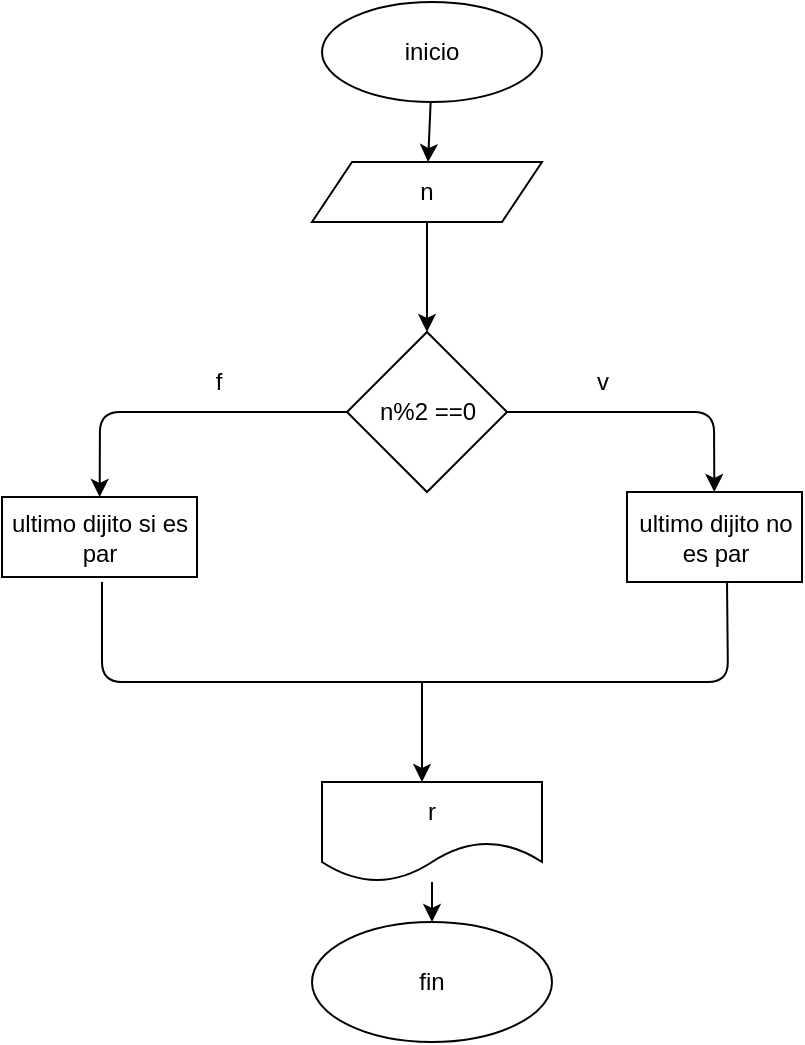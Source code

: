 <mxfile>
    <diagram id="WYzbW9GgNnPPBIy9NDtm" name="Página-1">
        <mxGraphModel dx="564" dy="478" grid="1" gridSize="10" guides="1" tooltips="1" connect="1" arrows="1" fold="1" page="1" pageScale="1" pageWidth="827" pageHeight="1169" math="0" shadow="0">
            <root>
                <mxCell id="0"/>
                <mxCell id="1" parent="0"/>
                <mxCell id="4" value="" style="edgeStyle=none;html=1;" edge="1" parent="1" source="2" target="3">
                    <mxGeometry relative="1" as="geometry"/>
                </mxCell>
                <mxCell id="2" value="inicio" style="ellipse;whiteSpace=wrap;html=1;" vertex="1" parent="1">
                    <mxGeometry x="220" y="20" width="110" height="50" as="geometry"/>
                </mxCell>
                <mxCell id="8" value="" style="edgeStyle=none;html=1;" edge="1" parent="1" source="3" target="7">
                    <mxGeometry relative="1" as="geometry"/>
                </mxCell>
                <mxCell id="3" value="n" style="shape=parallelogram;perimeter=parallelogramPerimeter;whiteSpace=wrap;html=1;fixedSize=1;" vertex="1" parent="1">
                    <mxGeometry x="215" y="100" width="115" height="30" as="geometry"/>
                </mxCell>
                <mxCell id="10" value="" style="edgeStyle=none;html=1;" edge="1" parent="1" source="7" target="9">
                    <mxGeometry relative="1" as="geometry">
                        <Array as="points">
                            <mxPoint x="416" y="225"/>
                        </Array>
                    </mxGeometry>
                </mxCell>
                <mxCell id="12" value="" style="edgeStyle=none;html=1;" edge="1" parent="1" source="7" target="11">
                    <mxGeometry relative="1" as="geometry">
                        <Array as="points">
                            <mxPoint x="109" y="225"/>
                        </Array>
                    </mxGeometry>
                </mxCell>
                <mxCell id="7" value="n%2 ==0" style="rhombus;whiteSpace=wrap;html=1;" vertex="1" parent="1">
                    <mxGeometry x="232.5" y="185" width="80" height="80" as="geometry"/>
                </mxCell>
                <mxCell id="9" value="ultimo dijito no es par" style="whiteSpace=wrap;html=1;" vertex="1" parent="1">
                    <mxGeometry x="372.5" y="265" width="87.5" height="45" as="geometry"/>
                </mxCell>
                <mxCell id="11" value="ultimo dijito si es par" style="whiteSpace=wrap;html=1;" vertex="1" parent="1">
                    <mxGeometry x="60" y="267.5" width="97.5" height="40" as="geometry"/>
                </mxCell>
                <mxCell id="13" value="f" style="text;html=1;align=center;verticalAlign=middle;resizable=0;points=[];autosize=1;strokeColor=none;fillColor=none;" vertex="1" parent="1">
                    <mxGeometry x="157.5" y="200" width="20" height="20" as="geometry"/>
                </mxCell>
                <mxCell id="14" value="v" style="text;html=1;align=center;verticalAlign=middle;resizable=0;points=[];autosize=1;strokeColor=none;fillColor=none;" vertex="1" parent="1">
                    <mxGeometry x="350" y="200" width="20" height="20" as="geometry"/>
                </mxCell>
                <mxCell id="16" value="" style="endArrow=none;html=1;" edge="1" parent="1">
                    <mxGeometry width="50" height="50" relative="1" as="geometry">
                        <mxPoint x="280" y="360" as="sourcePoint"/>
                        <mxPoint x="422.5" y="310" as="targetPoint"/>
                        <Array as="points">
                            <mxPoint x="350" y="360"/>
                            <mxPoint x="423" y="360"/>
                        </Array>
                    </mxGeometry>
                </mxCell>
                <mxCell id="17" value="" style="endArrow=none;html=1;" edge="1" parent="1">
                    <mxGeometry width="50" height="50" relative="1" as="geometry">
                        <mxPoint x="280" y="360" as="sourcePoint"/>
                        <mxPoint x="110" y="310" as="targetPoint"/>
                        <Array as="points">
                            <mxPoint x="110" y="360"/>
                        </Array>
                    </mxGeometry>
                </mxCell>
                <mxCell id="18" value="" style="endArrow=classic;html=1;" edge="1" parent="1">
                    <mxGeometry width="50" height="50" relative="1" as="geometry">
                        <mxPoint x="270" y="360" as="sourcePoint"/>
                        <mxPoint x="270" y="410" as="targetPoint"/>
                    </mxGeometry>
                </mxCell>
                <mxCell id="21" value="" style="edgeStyle=none;html=1;" edge="1" parent="1" source="19" target="20">
                    <mxGeometry relative="1" as="geometry"/>
                </mxCell>
                <mxCell id="19" value="r" style="shape=document;whiteSpace=wrap;html=1;boundedLbl=1;size=0.4;" vertex="1" parent="1">
                    <mxGeometry x="220" y="410" width="110" height="50" as="geometry"/>
                </mxCell>
                <mxCell id="20" value="fin" style="ellipse;whiteSpace=wrap;html=1;" vertex="1" parent="1">
                    <mxGeometry x="215" y="480" width="120" height="60" as="geometry"/>
                </mxCell>
            </root>
        </mxGraphModel>
    </diagram>
</mxfile>